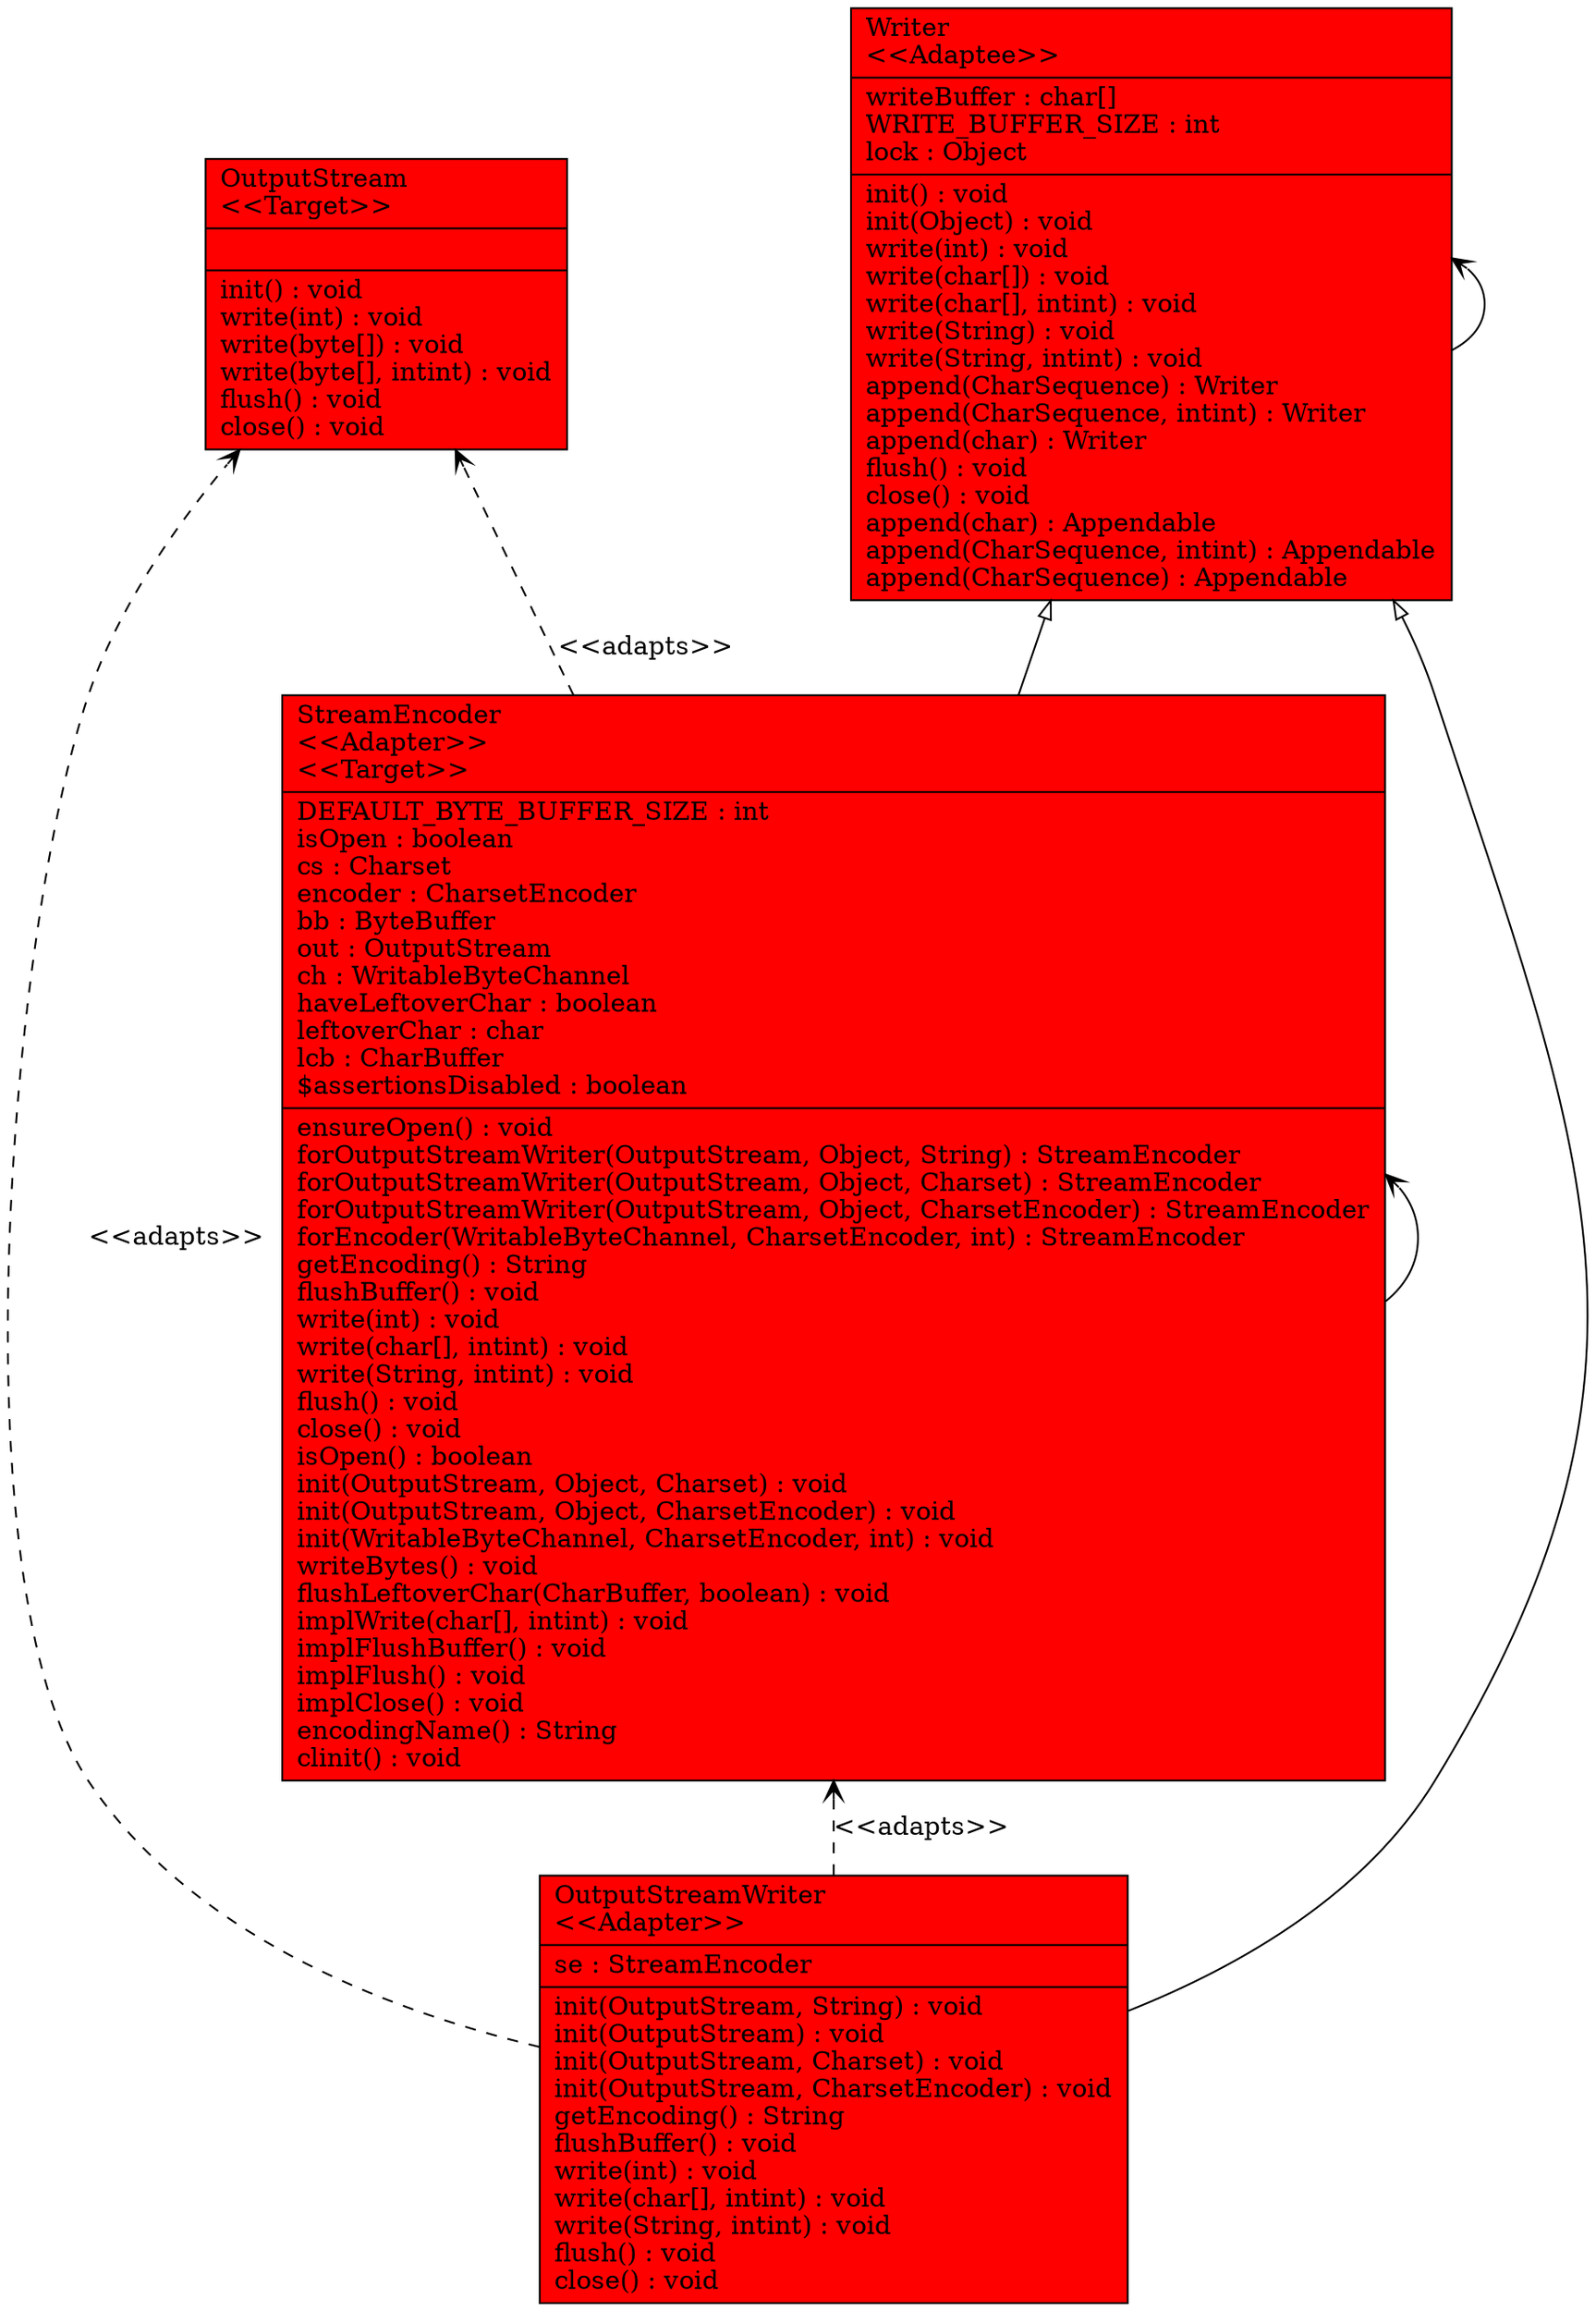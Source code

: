 digraph G {

fontname = "Bitstream Vera Sans"
fontsize = 8
rankdir=BT

node [shape = "record" color = "#000000" fillcolor = "#ff0000" style="filled"]
ClassTOutputStream [label = "{OutputStream\l\<\<Target\>\>\l||init() : void\lwrite(int) : void\lwrite(byte[]) : void\lwrite(byte[], intint) : void\lflush() : void\lclose() : void\l}"]
node [shape = "record" color = "#000000" fillcolor = "#ff0000" style="filled"]
ClassTOutputStreamWriter [label = "{OutputStreamWriter\l\<\<Adapter\>\>\l|se : StreamEncoder\l|init(OutputStream, String) : void\linit(OutputStream) : void\linit(OutputStream, Charset) : void\linit(OutputStream, CharsetEncoder) : void\lgetEncoding() : String\lflushBuffer() : void\lwrite(int) : void\lwrite(char[], intint) : void\lwrite(String, intint) : void\lflush() : void\lclose() : void\l}"]
node [shape = "record" color = "#000000" fillcolor = "#ff0000" style="filled"]
ClassTWriter [label = "{Writer\l\<\<Adaptee\>\>\l|writeBuffer : char[]\lWRITE_BUFFER_SIZE : int\llock : Object\l|init() : void\linit(Object) : void\lwrite(int) : void\lwrite(char[]) : void\lwrite(char[], intint) : void\lwrite(String) : void\lwrite(String, intint) : void\lappend(CharSequence) : Writer\lappend(CharSequence, intint) : Writer\lappend(char) : Writer\lflush() : void\lclose() : void\lappend(char) : Appendable\lappend(CharSequence, intint) : Appendable\lappend(CharSequence) : Appendable\l}"]
node [shape = "record" color = "#000000" fillcolor = "#ff0000" style="filled"]
ClassTStreamEncoder [label = "{StreamEncoder\l\<\<Adapter\>\>\l\<\<Target\>\>\l|DEFAULT_BYTE_BUFFER_SIZE : int\lisOpen : boolean\lcs : Charset\lencoder : CharsetEncoder\lbb : ByteBuffer\lout : OutputStream\lch : WritableByteChannel\lhaveLeftoverChar : boolean\lleftoverChar : char\llcb : CharBuffer\l$assertionsDisabled : boolean\l|ensureOpen() : void\lforOutputStreamWriter(OutputStream, Object, String) : StreamEncoder\lforOutputStreamWriter(OutputStream, Object, Charset) : StreamEncoder\lforOutputStreamWriter(OutputStream, Object, CharsetEncoder) : StreamEncoder\lforEncoder(WritableByteChannel, CharsetEncoder, int) : StreamEncoder\lgetEncoding() : String\lflushBuffer() : void\lwrite(int) : void\lwrite(char[], intint) : void\lwrite(String, intint) : void\lflush() : void\lclose() : void\lisOpen() : boolean\linit(OutputStream, Object, Charset) : void\linit(OutputStream, Object, CharsetEncoder) : void\linit(WritableByteChannel, CharsetEncoder, int) : void\lwriteBytes() : void\lflushLeftoverChar(CharBuffer, boolean) : void\limplWrite(char[], intint) : void\limplFlushBuffer() : void\limplFlush() : void\limplClose() : void\lencodingName() : String\lclinit() : void\l}"]
edge [arrowhead = "onormal" style = "solid" label = ""]
ClassTOutputStreamWriter -> ClassTWriter
edge [arrowhead = "vee" style = "dashed" label = "\<\<adapts\>\>"]
ClassTOutputStreamWriter -> ClassTStreamEncoder
edge [arrowhead = "vee" style = "dashed" label = "\<\<adapts\>\>"]
ClassTOutputStreamWriter -> ClassTOutputStream
edge [arrowhead = "vee" style = "solid" label = ""]
ClassTWriter -> ClassTWriter
edge [arrowhead = "onormal" style = "solid" label = ""]
ClassTStreamEncoder -> ClassTWriter
edge [arrowhead = "vee" style = "dashed" label = "\<\<adapts\>\>"]
ClassTStreamEncoder -> ClassTOutputStream
edge [arrowhead = "vee" style = "solid" label = ""]
ClassTStreamEncoder -> ClassTStreamEncoder
}
